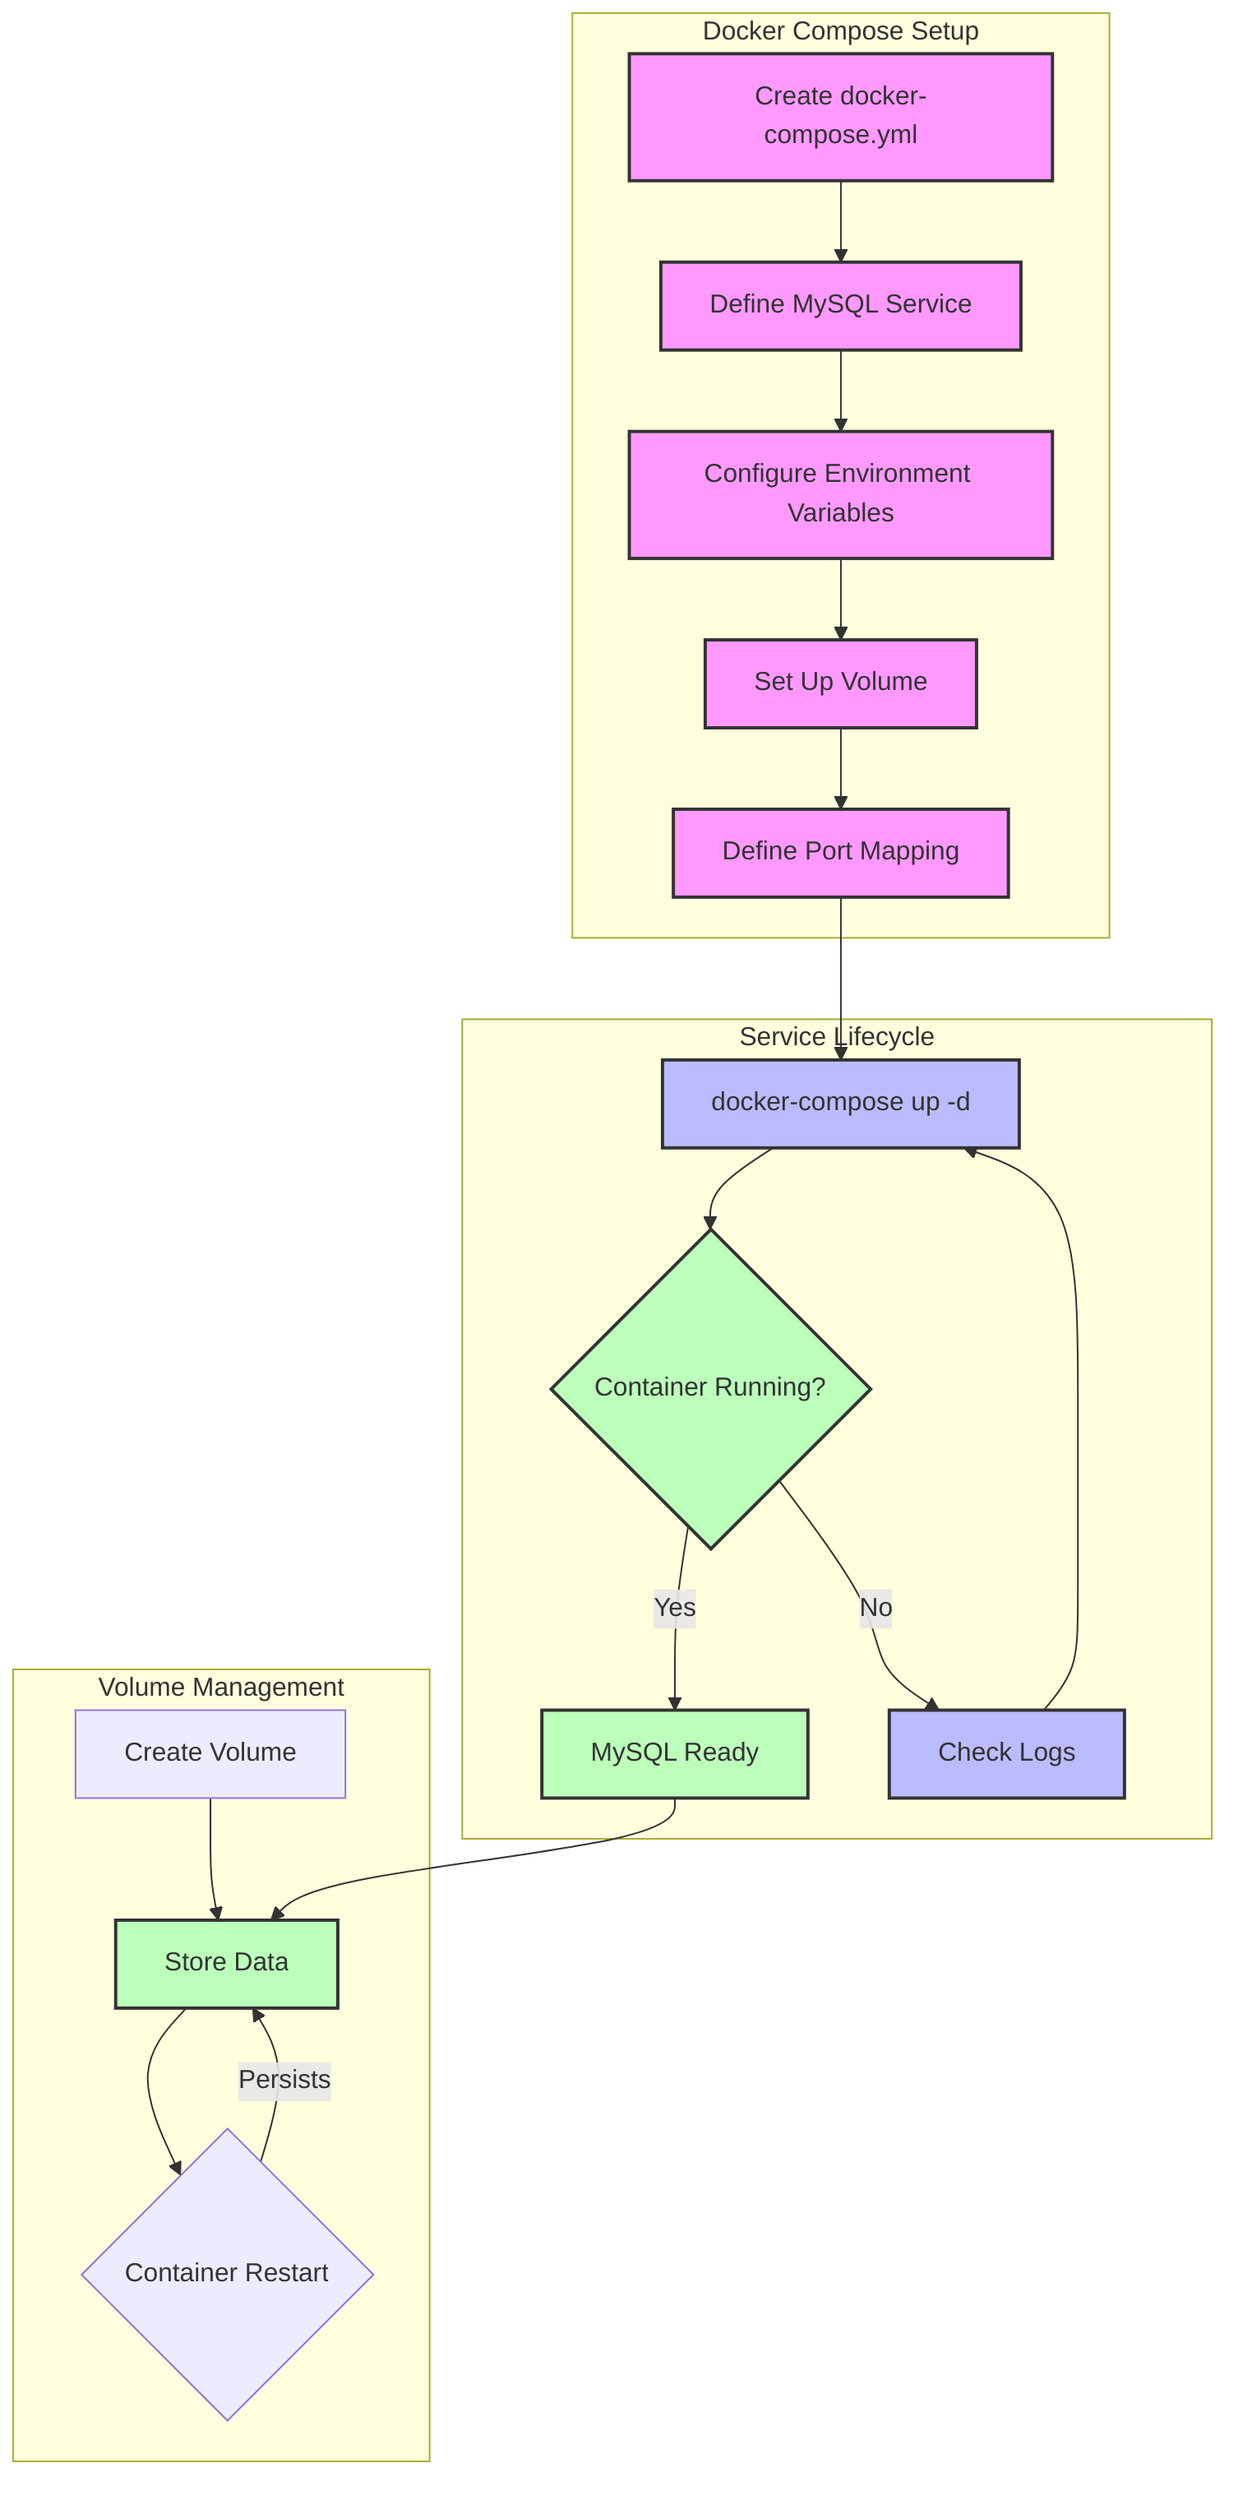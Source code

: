graph TD
    subgraph "Docker Compose Setup"
        A[Create docker-compose.yml] --> B[Define MySQL Service]
        B --> C[Configure Environment Variables]
        C --> D[Set Up Volume]
        D --> E[Define Port Mapping]
    end

    subgraph "Service Lifecycle"
        F[docker-compose up -d] --> G{Container Running?}
        G -->|Yes| H[MySQL Ready]
        G -->|No| I[Check Logs]
        I --> F
    end

    subgraph "Volume Management"
        J[Create Volume] --> K[Store Data]
        K --> L{Container Restart}
        L -->|Persists| K
    end

    %% Relationships
    E --> F
    H --> K

    %% Styling
    classDef config fill:#f9f,stroke:#333,stroke-width:2px
    classDef action fill:#bbf,stroke:#333,stroke-width:2px
    classDef state fill:#bfb,stroke:#333,stroke-width:2px

    class A,B,C,D,E config
    class F,I action
    class G,H,K state